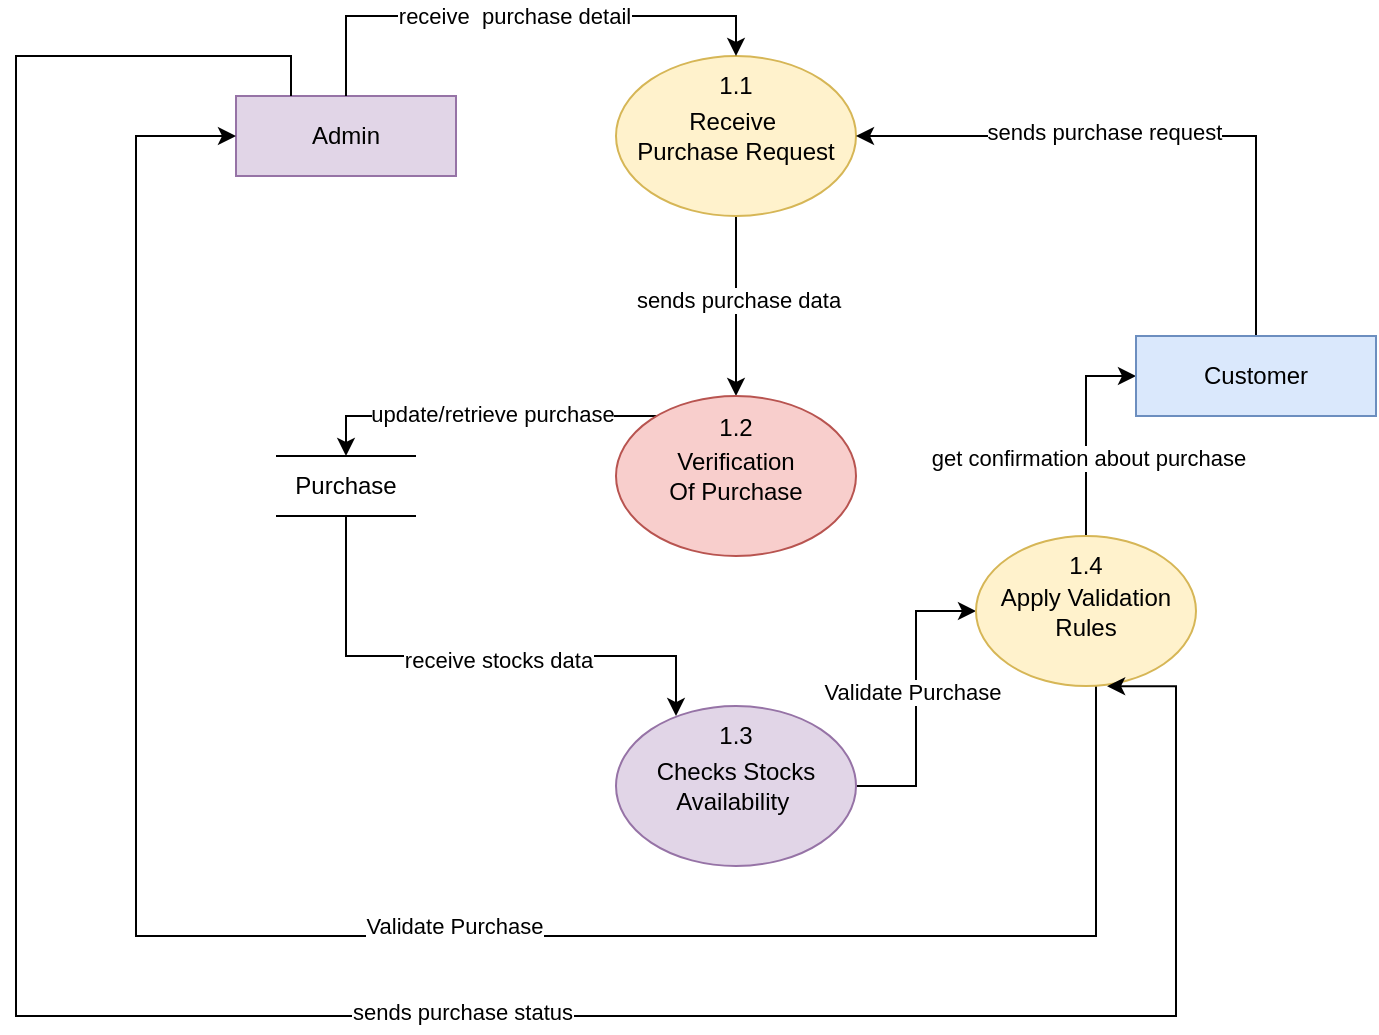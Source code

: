 <mxfile version="25.0.3">
  <diagram name="Page-1" id="v0WMFnOLdisUTXzfRpB_">
    <mxGraphModel dx="1737" dy="942" grid="1" gridSize="10" guides="1" tooltips="1" connect="1" arrows="1" fold="1" page="1" pageScale="1" pageWidth="827" pageHeight="1169" math="0" shadow="0">
      <root>
        <mxCell id="0" />
        <mxCell id="1" parent="0" />
        <mxCell id="yL99DGl1aEYfDPcf7KlV-7" style="edgeStyle=orthogonalEdgeStyle;rounded=0;orthogonalLoop=1;jettySize=auto;html=1;entryX=0.5;entryY=0;entryDx=0;entryDy=0;" edge="1" parent="1" source="yL99DGl1aEYfDPcf7KlV-1" target="yL99DGl1aEYfDPcf7KlV-6">
          <mxGeometry relative="1" as="geometry" />
        </mxCell>
        <mxCell id="yL99DGl1aEYfDPcf7KlV-8" value="sends purchase data" style="edgeLabel;html=1;align=center;verticalAlign=middle;resizable=0;points=[];" vertex="1" connectable="0" parent="yL99DGl1aEYfDPcf7KlV-7">
          <mxGeometry x="-0.081" y="1" relative="1" as="geometry">
            <mxPoint as="offset" />
          </mxGeometry>
        </mxCell>
        <mxCell id="yL99DGl1aEYfDPcf7KlV-1" value="Receive&amp;nbsp;&lt;div&gt;Purchase Request&lt;/div&gt;" style="ellipse;whiteSpace=wrap;html=1;fillColor=#fff2cc;strokeColor=#d6b656;" vertex="1" parent="1">
          <mxGeometry x="400" y="260" width="120" height="80" as="geometry" />
        </mxCell>
        <mxCell id="yL99DGl1aEYfDPcf7KlV-2" value="Admin" style="rounded=0;whiteSpace=wrap;html=1;fillColor=#e1d5e7;strokeColor=#9673a6;" vertex="1" parent="1">
          <mxGeometry x="210" y="280" width="110" height="40" as="geometry" />
        </mxCell>
        <mxCell id="yL99DGl1aEYfDPcf7KlV-3" style="edgeStyle=orthogonalEdgeStyle;rounded=0;orthogonalLoop=1;jettySize=auto;html=1;entryX=0.5;entryY=0;entryDx=0;entryDy=0;" edge="1" parent="1" source="yL99DGl1aEYfDPcf7KlV-2" target="yL99DGl1aEYfDPcf7KlV-1">
          <mxGeometry relative="1" as="geometry">
            <Array as="points">
              <mxPoint x="265" y="240" />
              <mxPoint x="460" y="240" />
            </Array>
          </mxGeometry>
        </mxCell>
        <mxCell id="yL99DGl1aEYfDPcf7KlV-5" value="receive&amp;nbsp; purchase detail" style="edgeLabel;html=1;align=center;verticalAlign=middle;resizable=0;points=[];" vertex="1" connectable="0" parent="yL99DGl1aEYfDPcf7KlV-3">
          <mxGeometry x="-0.027" relative="1" as="geometry">
            <mxPoint as="offset" />
          </mxGeometry>
        </mxCell>
        <mxCell id="yL99DGl1aEYfDPcf7KlV-16" style="edgeStyle=orthogonalEdgeStyle;rounded=0;orthogonalLoop=1;jettySize=auto;html=1;entryX=0.5;entryY=0;entryDx=0;entryDy=0;" edge="1" parent="1" source="yL99DGl1aEYfDPcf7KlV-6" target="yL99DGl1aEYfDPcf7KlV-15">
          <mxGeometry relative="1" as="geometry">
            <Array as="points">
              <mxPoint x="265" y="440" />
            </Array>
          </mxGeometry>
        </mxCell>
        <mxCell id="yL99DGl1aEYfDPcf7KlV-17" value="update/retrieve purchase" style="edgeLabel;html=1;align=center;verticalAlign=middle;resizable=0;points=[];" vertex="1" connectable="0" parent="yL99DGl1aEYfDPcf7KlV-16">
          <mxGeometry x="-0.059" y="-1" relative="1" as="geometry">
            <mxPoint as="offset" />
          </mxGeometry>
        </mxCell>
        <mxCell id="yL99DGl1aEYfDPcf7KlV-6" value="Verification&lt;div&gt;Of Purchase&lt;/div&gt;" style="ellipse;whiteSpace=wrap;html=1;fillColor=#f8cecc;strokeColor=#b85450;" vertex="1" parent="1">
          <mxGeometry x="400" y="430" width="120" height="80" as="geometry" />
        </mxCell>
        <mxCell id="yL99DGl1aEYfDPcf7KlV-10" value="" style="endArrow=none;html=1;rounded=0;" edge="1" parent="1">
          <mxGeometry width="50" height="50" relative="1" as="geometry">
            <mxPoint x="230" y="460" as="sourcePoint" />
            <mxPoint x="300" y="460" as="targetPoint" />
          </mxGeometry>
        </mxCell>
        <mxCell id="yL99DGl1aEYfDPcf7KlV-12" value="" style="endArrow=none;html=1;rounded=0;" edge="1" parent="1">
          <mxGeometry width="50" height="50" relative="1" as="geometry">
            <mxPoint x="230" y="490" as="sourcePoint" />
            <mxPoint x="300" y="490" as="targetPoint" />
          </mxGeometry>
        </mxCell>
        <mxCell id="yL99DGl1aEYfDPcf7KlV-15" value="Purchase" style="text;html=1;align=center;verticalAlign=middle;whiteSpace=wrap;rounded=0;" vertex="1" parent="1">
          <mxGeometry x="235" y="460" width="60" height="30" as="geometry" />
        </mxCell>
        <mxCell id="yL99DGl1aEYfDPcf7KlV-23" style="edgeStyle=orthogonalEdgeStyle;rounded=0;orthogonalLoop=1;jettySize=auto;html=1;entryX=0;entryY=0.5;entryDx=0;entryDy=0;" edge="1" parent="1" source="yL99DGl1aEYfDPcf7KlV-19" target="yL99DGl1aEYfDPcf7KlV-22">
          <mxGeometry relative="1" as="geometry" />
        </mxCell>
        <mxCell id="yL99DGl1aEYfDPcf7KlV-24" value="Validate Purchase" style="edgeLabel;html=1;align=center;verticalAlign=middle;resizable=0;points=[];" vertex="1" connectable="0" parent="yL99DGl1aEYfDPcf7KlV-23">
          <mxGeometry x="0.049" y="2" relative="1" as="geometry">
            <mxPoint as="offset" />
          </mxGeometry>
        </mxCell>
        <mxCell id="yL99DGl1aEYfDPcf7KlV-19" value="Checks Stocks Availability&amp;nbsp;" style="ellipse;whiteSpace=wrap;html=1;fillColor=#e1d5e7;strokeColor=#9673a6;" vertex="1" parent="1">
          <mxGeometry x="400" y="585" width="120" height="80" as="geometry" />
        </mxCell>
        <mxCell id="yL99DGl1aEYfDPcf7KlV-20" style="edgeStyle=orthogonalEdgeStyle;rounded=0;orthogonalLoop=1;jettySize=auto;html=1;entryX=0.25;entryY=0.063;entryDx=0;entryDy=0;entryPerimeter=0;" edge="1" parent="1" source="yL99DGl1aEYfDPcf7KlV-15" target="yL99DGl1aEYfDPcf7KlV-19">
          <mxGeometry relative="1" as="geometry">
            <Array as="points">
              <mxPoint x="265" y="560" />
              <mxPoint x="430" y="560" />
            </Array>
          </mxGeometry>
        </mxCell>
        <mxCell id="yL99DGl1aEYfDPcf7KlV-21" value="receive stocks data" style="edgeLabel;html=1;align=center;verticalAlign=middle;resizable=0;points=[];" vertex="1" connectable="0" parent="yL99DGl1aEYfDPcf7KlV-20">
          <mxGeometry x="-0.046" y="-2" relative="1" as="geometry">
            <mxPoint x="19" as="offset" />
          </mxGeometry>
        </mxCell>
        <mxCell id="yL99DGl1aEYfDPcf7KlV-26" style="edgeStyle=orthogonalEdgeStyle;rounded=0;orthogonalLoop=1;jettySize=auto;html=1;entryX=0;entryY=0.5;entryDx=0;entryDy=0;" edge="1" parent="1" source="yL99DGl1aEYfDPcf7KlV-22" target="yL99DGl1aEYfDPcf7KlV-25">
          <mxGeometry relative="1" as="geometry" />
        </mxCell>
        <mxCell id="yL99DGl1aEYfDPcf7KlV-27" value="get confirmation about purchase" style="edgeLabel;html=1;align=center;verticalAlign=middle;resizable=0;points=[];" vertex="1" connectable="0" parent="yL99DGl1aEYfDPcf7KlV-26">
          <mxGeometry x="-0.255" y="-1" relative="1" as="geometry">
            <mxPoint as="offset" />
          </mxGeometry>
        </mxCell>
        <mxCell id="yL99DGl1aEYfDPcf7KlV-30" style="edgeStyle=orthogonalEdgeStyle;rounded=0;orthogonalLoop=1;jettySize=auto;html=1;entryX=0;entryY=0.5;entryDx=0;entryDy=0;" edge="1" parent="1" source="yL99DGl1aEYfDPcf7KlV-22" target="yL99DGl1aEYfDPcf7KlV-2">
          <mxGeometry relative="1" as="geometry">
            <mxPoint x="674.94" y="622.471" as="sourcePoint" />
            <mxPoint x="42.0" y="420" as="targetPoint" />
            <Array as="points">
              <mxPoint x="640" y="700" />
              <mxPoint x="160" y="700" />
              <mxPoint x="160" y="300" />
            </Array>
          </mxGeometry>
        </mxCell>
        <mxCell id="yL99DGl1aEYfDPcf7KlV-31" value="Validate Purchase" style="edgeLabel;html=1;align=center;verticalAlign=middle;resizable=0;points=[];" vertex="1" connectable="0" parent="yL99DGl1aEYfDPcf7KlV-30">
          <mxGeometry x="-0.154" y="-5" relative="1" as="geometry">
            <mxPoint as="offset" />
          </mxGeometry>
        </mxCell>
        <mxCell id="yL99DGl1aEYfDPcf7KlV-22" value="Apply Validation Rules" style="ellipse;whiteSpace=wrap;html=1;fillColor=#fff2cc;strokeColor=#d6b656;" vertex="1" parent="1">
          <mxGeometry x="580" y="500" width="110" height="75" as="geometry" />
        </mxCell>
        <mxCell id="yL99DGl1aEYfDPcf7KlV-28" style="edgeStyle=orthogonalEdgeStyle;rounded=0;orthogonalLoop=1;jettySize=auto;html=1;" edge="1" parent="1" source="yL99DGl1aEYfDPcf7KlV-25" target="yL99DGl1aEYfDPcf7KlV-1">
          <mxGeometry relative="1" as="geometry">
            <Array as="points">
              <mxPoint x="720" y="300" />
            </Array>
          </mxGeometry>
        </mxCell>
        <mxCell id="yL99DGl1aEYfDPcf7KlV-29" value="sends purchase request" style="edgeLabel;html=1;align=center;verticalAlign=middle;resizable=0;points=[];" vertex="1" connectable="0" parent="yL99DGl1aEYfDPcf7KlV-28">
          <mxGeometry x="0.173" y="-2" relative="1" as="geometry">
            <mxPoint as="offset" />
          </mxGeometry>
        </mxCell>
        <mxCell id="yL99DGl1aEYfDPcf7KlV-25" value="Customer" style="rounded=0;whiteSpace=wrap;html=1;fillColor=#dae8fc;strokeColor=#6c8ebf;" vertex="1" parent="1">
          <mxGeometry x="660" y="400" width="120" height="40" as="geometry" />
        </mxCell>
        <mxCell id="yL99DGl1aEYfDPcf7KlV-32" style="edgeStyle=orthogonalEdgeStyle;rounded=0;orthogonalLoop=1;jettySize=auto;html=1;exitX=0.25;exitY=0;exitDx=0;exitDy=0;entryX=0.596;entryY=1.001;entryDx=0;entryDy=0;entryPerimeter=0;" edge="1" parent="1" source="yL99DGl1aEYfDPcf7KlV-2" target="yL99DGl1aEYfDPcf7KlV-22">
          <mxGeometry relative="1" as="geometry">
            <Array as="points">
              <mxPoint x="238" y="260" />
              <mxPoint x="100" y="260" />
              <mxPoint x="100" y="740" />
              <mxPoint x="680" y="740" />
              <mxPoint x="680" y="575" />
            </Array>
          </mxGeometry>
        </mxCell>
        <mxCell id="yL99DGl1aEYfDPcf7KlV-33" value="sends purchase status" style="edgeLabel;html=1;align=center;verticalAlign=middle;resizable=0;points=[];" vertex="1" connectable="0" parent="yL99DGl1aEYfDPcf7KlV-32">
          <mxGeometry x="0.214" y="2" relative="1" as="geometry">
            <mxPoint as="offset" />
          </mxGeometry>
        </mxCell>
        <mxCell id="yL99DGl1aEYfDPcf7KlV-34" value="1.1" style="text;html=1;align=center;verticalAlign=middle;whiteSpace=wrap;rounded=0;" vertex="1" parent="1">
          <mxGeometry x="430" y="260" width="60" height="30" as="geometry" />
        </mxCell>
        <mxCell id="yL99DGl1aEYfDPcf7KlV-35" value="1.2" style="text;html=1;align=center;verticalAlign=middle;whiteSpace=wrap;rounded=0;" vertex="1" parent="1">
          <mxGeometry x="430" y="431" width="60" height="30" as="geometry" />
        </mxCell>
        <mxCell id="yL99DGl1aEYfDPcf7KlV-36" value="1.3" style="text;html=1;align=center;verticalAlign=middle;whiteSpace=wrap;rounded=0;" vertex="1" parent="1">
          <mxGeometry x="430" y="585" width="60" height="30" as="geometry" />
        </mxCell>
        <mxCell id="yL99DGl1aEYfDPcf7KlV-37" value="1.4" style="text;html=1;align=center;verticalAlign=middle;whiteSpace=wrap;rounded=0;" vertex="1" parent="1">
          <mxGeometry x="605" y="500" width="60" height="30" as="geometry" />
        </mxCell>
      </root>
    </mxGraphModel>
  </diagram>
</mxfile>

